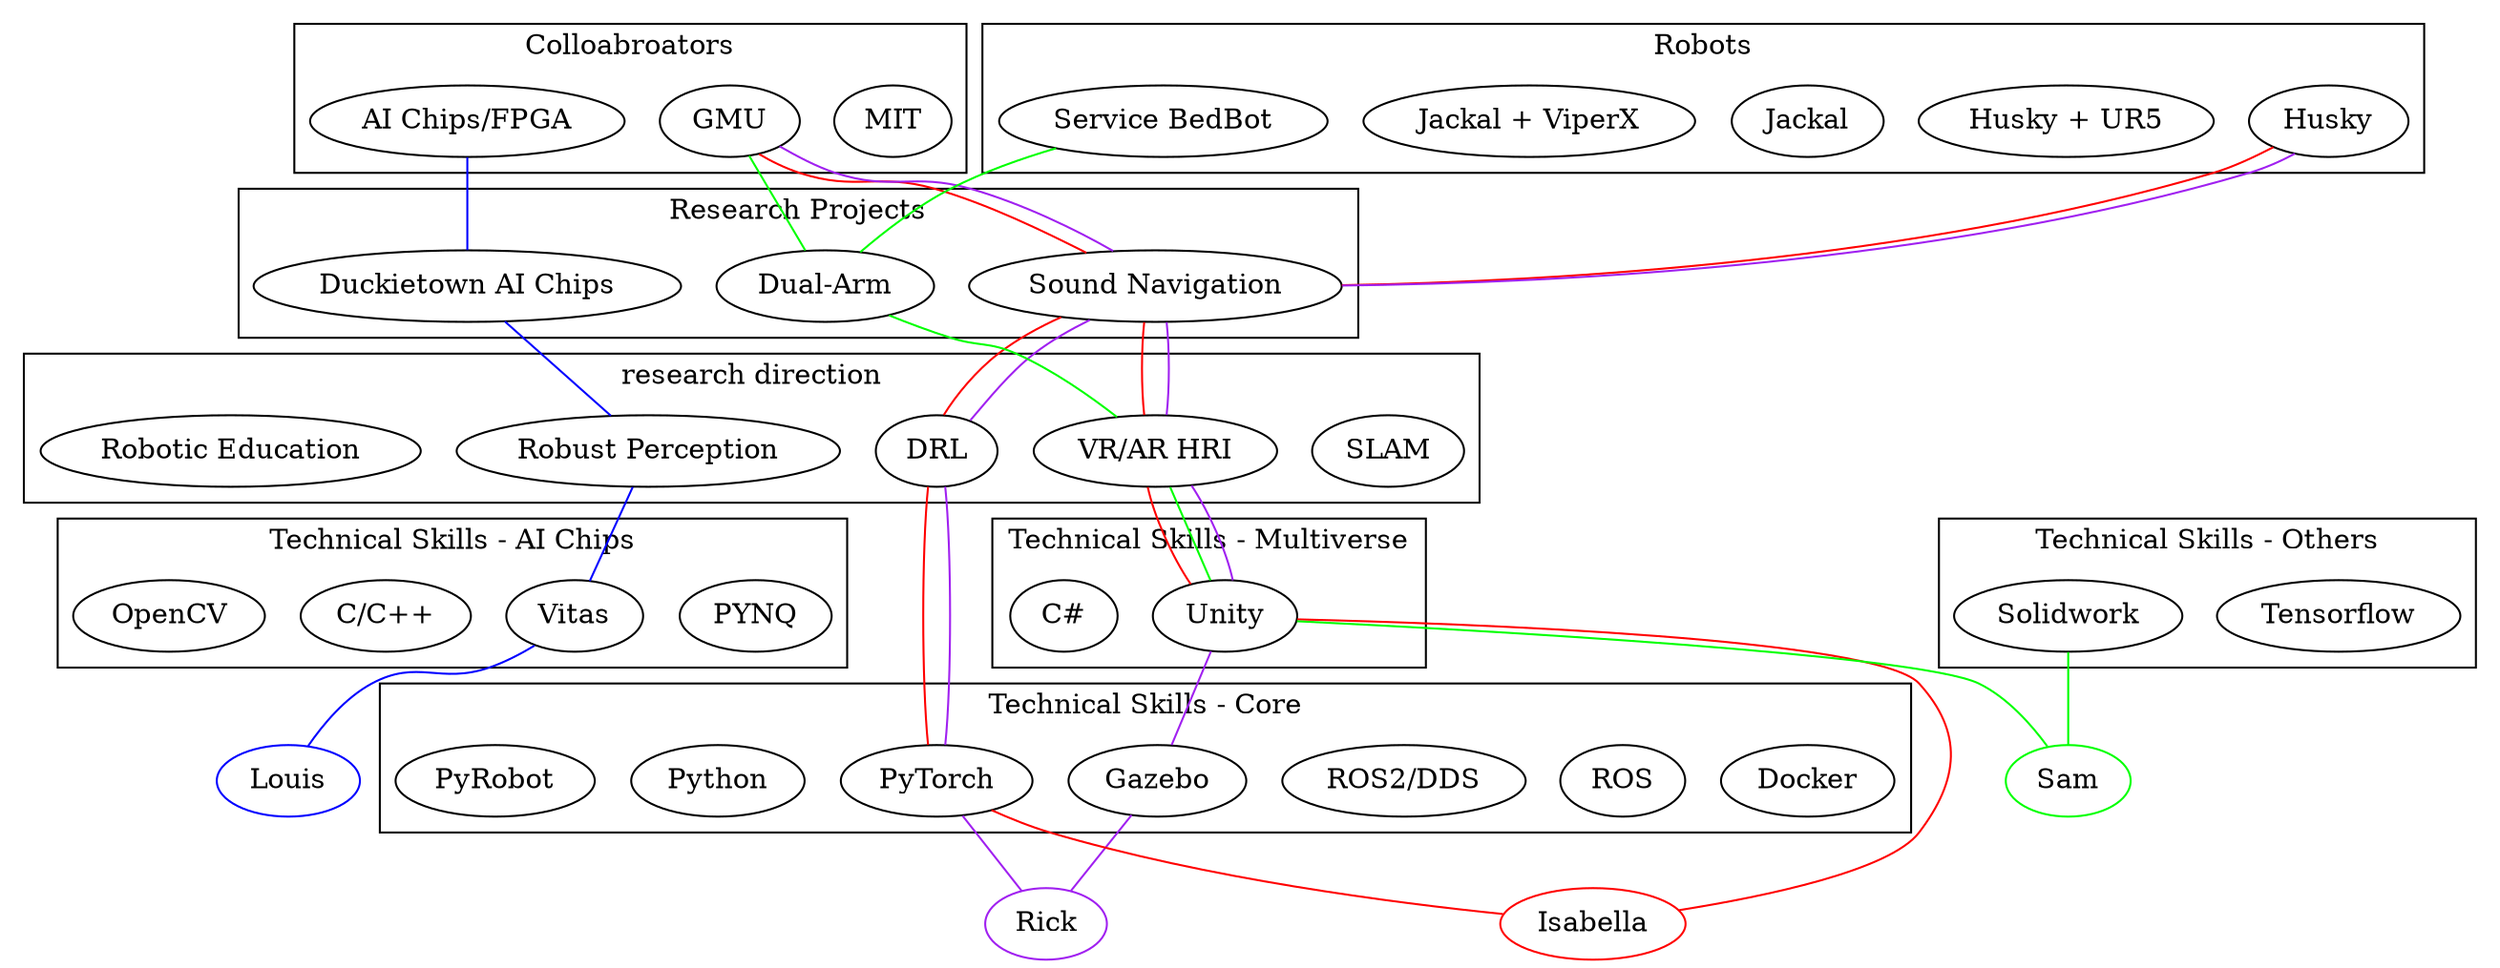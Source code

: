 
graph {
subgraph cluster_A {
label = "Colloabroators" ;
"MIT" "GMU" "AI Chips/FPGA"
}

subgraph cluster_A1 {
label = "Robots" ;
"Husky" "Husky + UR5" "Jackal" "Jackal + ViperX" "Service BedBot"
}

subgraph cluster_B{
label = "Research Projects" ;
"Duckietown AI Chips" "Sound Navigation" "Dual-Arm"

}

subgraph cluster_C{
label = "research direction";
"SLAM" "DRL" "Robust Perception" "VR/AR HRI" "Robotic Education"
}

subgraph cluster_D{
label = "Technical Skills - Core" ;
"Docker" "ROS" "ROS2/DDS" "Gazebo" "PyTorch" "Python" "PyRobot"
}

subgraph cluster_D1{
label = "Technical Skills - Multiverse" ;
"Unity" "C#" 
}

subgraph cluster_D2{
label = "Technical Skills - AI Chips" ;
 "PYNQ" "Vitas" "C/C++" "OpenCV"
}

subgraph cluster_D3{
label = "Technical Skills - Others" ;
"ROS" "ROS2/DDS" "Tensorflow" "Solidwork" 
}

"Isabella" [color=red];
"GMU" -- "Sound Navigation" -- "VR/AR HRI" -- "Unity" -- "Isabella"[color=red];
"Husky" --  "Sound Navigation" -- "DRL" -- "PyTorch" -- "Isabella"[color=red];


"Sam" [color=green];
"GMU" -- "Dual-Arm" -- "VR/AR HRI" -- "Unity" -- "Sam"[color=green];
"Service BedBot" --  "Dual-Arm" [color=green]; 
"Solidwork" -- "Sam"[color=green];

"Louis" [color=blue];
"AI Chips/FPGA" -- "Duckietown AI Chips" -- "Robust Perception" -- "Vitas" -- "Louis"[color=blue];

"Rick" [color=purple];
"GMU" -- "Sound Navigation" -- "VR/AR HRI" -- "Unity" -- "Gazebo" -- "Rick"[color=purple];
"Husky" --  "Sound Navigation" -- "DRL" -- "PyTorch" -- "Rick"[color=purple];



}
